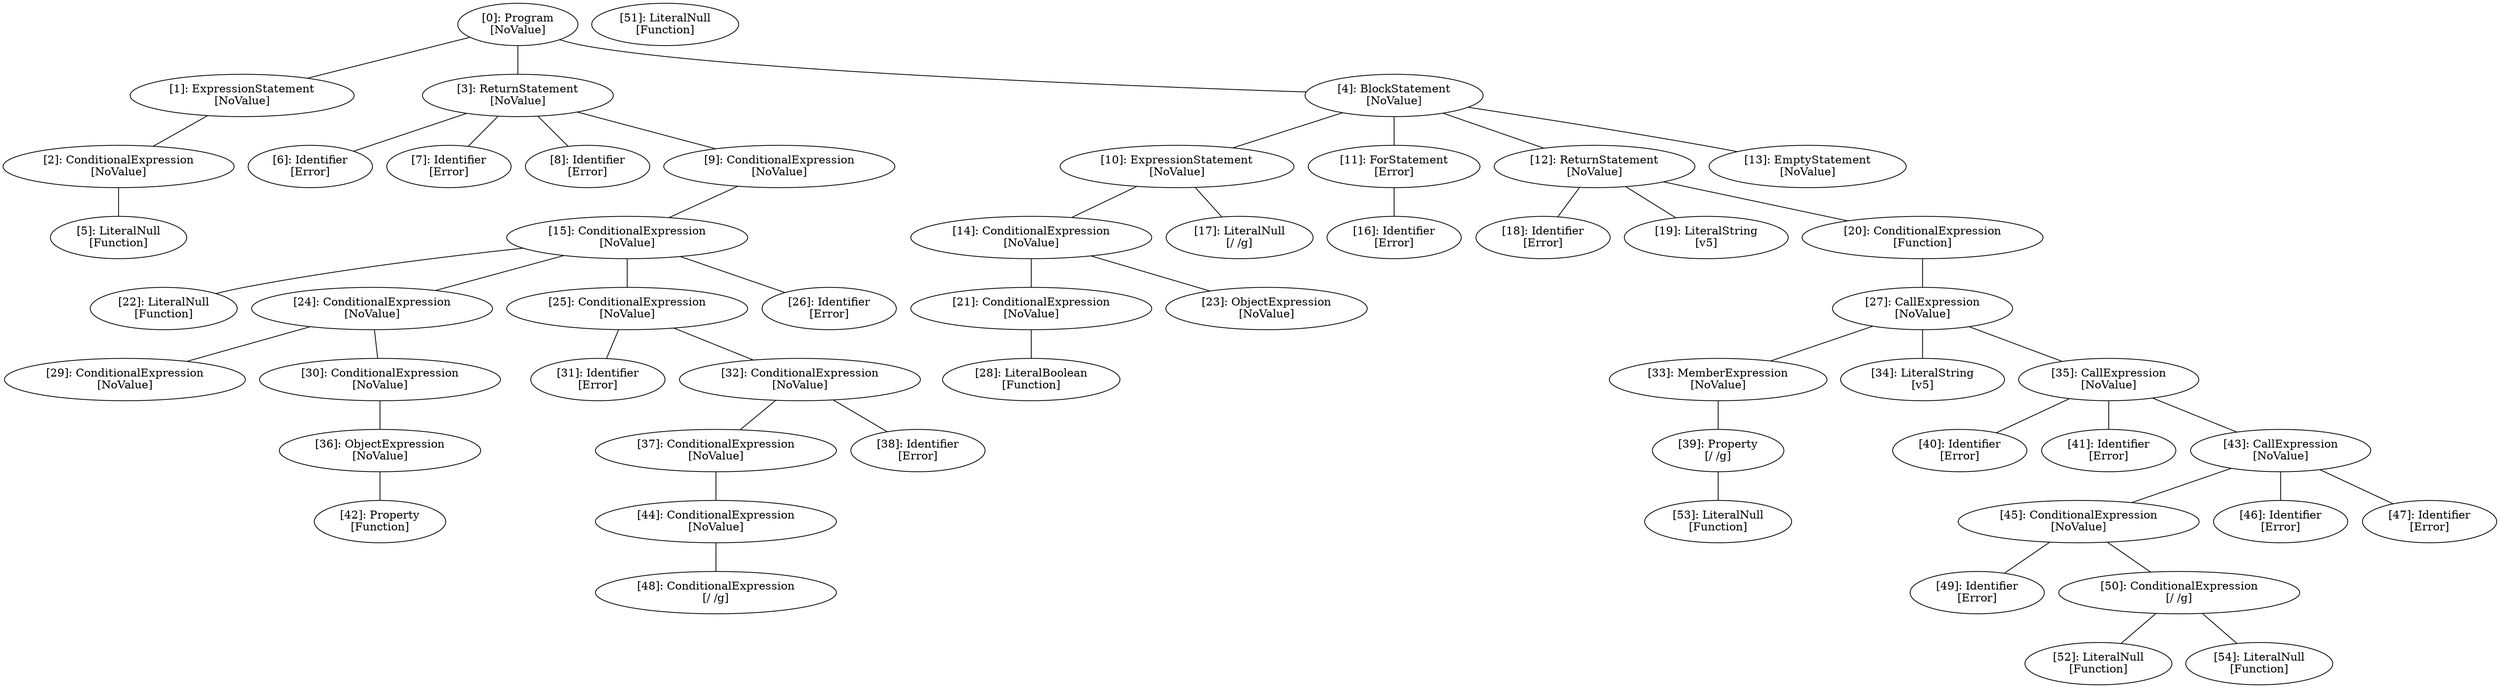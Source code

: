 // Result
graph {
	0 [label="[0]: Program
[NoValue]"]
	1 [label="[1]: ExpressionStatement
[NoValue]"]
	2 [label="[2]: ConditionalExpression
[NoValue]"]
	3 [label="[3]: ReturnStatement
[NoValue]"]
	4 [label="[4]: BlockStatement
[NoValue]"]
	5 [label="[5]: LiteralNull
[Function]"]
	6 [label="[6]: Identifier
[Error]"]
	7 [label="[7]: Identifier
[Error]"]
	8 [label="[8]: Identifier
[Error]"]
	9 [label="[9]: ConditionalExpression
[NoValue]"]
	10 [label="[10]: ExpressionStatement
[NoValue]"]
	11 [label="[11]: ForStatement
[Error]"]
	12 [label="[12]: ReturnStatement
[NoValue]"]
	13 [label="[13]: EmptyStatement
[NoValue]"]
	14 [label="[14]: ConditionalExpression
[NoValue]"]
	15 [label="[15]: ConditionalExpression
[NoValue]"]
	16 [label="[16]: Identifier
[Error]"]
	17 [label="[17]: LiteralNull
[/ /g]"]
	18 [label="[18]: Identifier
[Error]"]
	19 [label="[19]: LiteralString
[v5]"]
	20 [label="[20]: ConditionalExpression
[Function]"]
	21 [label="[21]: ConditionalExpression
[NoValue]"]
	22 [label="[22]: LiteralNull
[Function]"]
	23 [label="[23]: ObjectExpression
[NoValue]"]
	24 [label="[24]: ConditionalExpression
[NoValue]"]
	25 [label="[25]: ConditionalExpression
[NoValue]"]
	26 [label="[26]: Identifier
[Error]"]
	27 [label="[27]: CallExpression
[NoValue]"]
	28 [label="[28]: LiteralBoolean
[Function]"]
	29 [label="[29]: ConditionalExpression
[NoValue]"]
	30 [label="[30]: ConditionalExpression
[NoValue]"]
	31 [label="[31]: Identifier
[Error]"]
	32 [label="[32]: ConditionalExpression
[NoValue]"]
	33 [label="[33]: MemberExpression
[NoValue]"]
	34 [label="[34]: LiteralString
[v5]"]
	35 [label="[35]: CallExpression
[NoValue]"]
	36 [label="[36]: ObjectExpression
[NoValue]"]
	37 [label="[37]: ConditionalExpression
[NoValue]"]
	38 [label="[38]: Identifier
[Error]"]
	39 [label="[39]: Property
[/ /g]"]
	40 [label="[40]: Identifier
[Error]"]
	41 [label="[41]: Identifier
[Error]"]
	42 [label="[42]: Property
[Function]"]
	43 [label="[43]: CallExpression
[NoValue]"]
	44 [label="[44]: ConditionalExpression
[NoValue]"]
	45 [label="[45]: ConditionalExpression
[NoValue]"]
	46 [label="[46]: Identifier
[Error]"]
	47 [label="[47]: Identifier
[Error]"]
	48 [label="[48]: ConditionalExpression
[/ /g]"]
	49 [label="[49]: Identifier
[Error]"]
	50 [label="[50]: ConditionalExpression
[/ /g]"]
	51 [label="[51]: LiteralNull
[Function]"]
	52 [label="[52]: LiteralNull
[Function]"]
	53 [label="[53]: LiteralNull
[Function]"]
	54 [label="[54]: LiteralNull
[Function]"]
	0 -- 1
	0 -- 3
	0 -- 4
	1 -- 2
	2 -- 5
	3 -- 6
	3 -- 7
	3 -- 8
	3 -- 9
	4 -- 10
	4 -- 11
	4 -- 12
	4 -- 13
	9 -- 15
	10 -- 14
	10 -- 17
	11 -- 16
	12 -- 18
	12 -- 19
	12 -- 20
	14 -- 21
	14 -- 23
	15 -- 22
	15 -- 24
	15 -- 25
	15 -- 26
	20 -- 27
	21 -- 28
	24 -- 29
	24 -- 30
	25 -- 31
	25 -- 32
	27 -- 33
	27 -- 34
	27 -- 35
	30 -- 36
	32 -- 37
	32 -- 38
	33 -- 39
	35 -- 40
	35 -- 41
	35 -- 43
	36 -- 42
	37 -- 44
	39 -- 53
	43 -- 45
	43 -- 46
	43 -- 47
	44 -- 48
	45 -- 49
	45 -- 50
	50 -- 52
	50 -- 54
}
